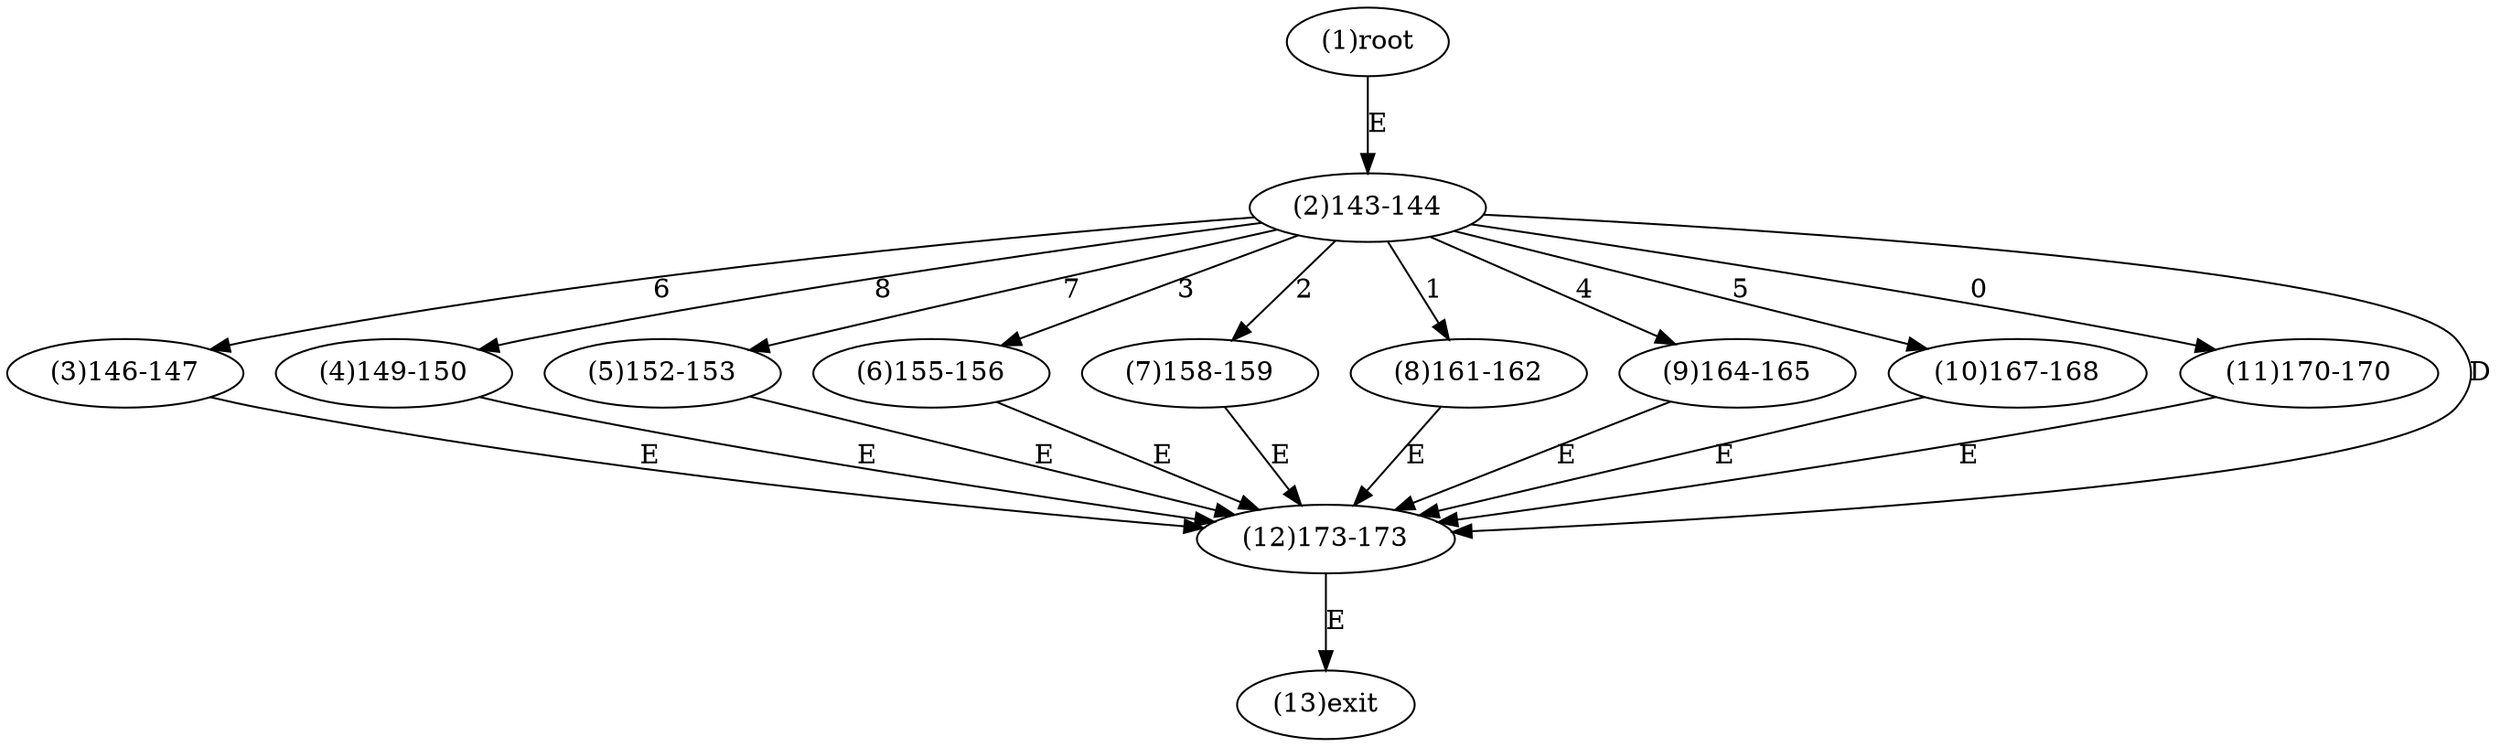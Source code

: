 digraph "" { 
1[ label="(1)root"];
2[ label="(2)143-144"];
3[ label="(3)146-147"];
4[ label="(4)149-150"];
5[ label="(5)152-153"];
6[ label="(6)155-156"];
7[ label="(7)158-159"];
8[ label="(8)161-162"];
9[ label="(9)164-165"];
10[ label="(10)167-168"];
11[ label="(11)170-170"];
12[ label="(12)173-173"];
13[ label="(13)exit"];
1->2[ label="E"];
2->11[ label="0"];
2->8[ label="1"];
2->7[ label="2"];
2->6[ label="3"];
2->9[ label="4"];
2->10[ label="5"];
2->3[ label="6"];
2->5[ label="7"];
2->4[ label="8"];
2->12[ label="D"];
3->12[ label="E"];
4->12[ label="E"];
5->12[ label="E"];
6->12[ label="E"];
7->12[ label="E"];
8->12[ label="E"];
9->12[ label="E"];
10->12[ label="E"];
11->12[ label="E"];
12->13[ label="E"];
}